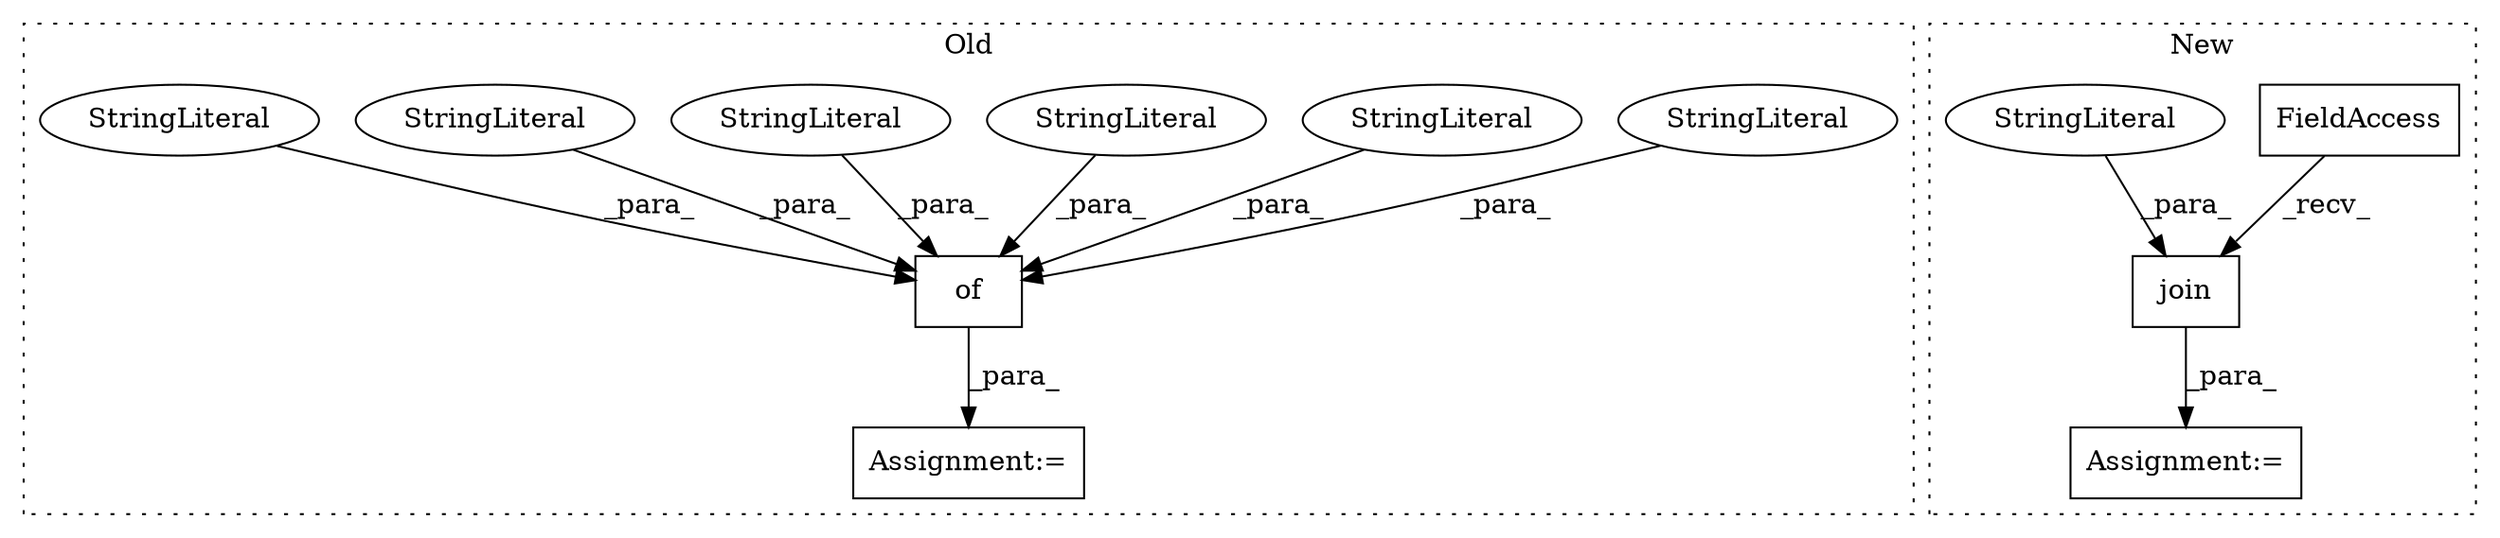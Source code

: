 digraph G {
subgraph cluster0 {
1 [label="of" a="32" s="1107,1229" l="3,1" shape="box"];
3 [label="StringLiteral" a="45" s="1123" l="13" shape="ellipse"];
4 [label="StringLiteral" a="45" s="1110" l="6" shape="ellipse"];
8 [label="Assignment:=" a="7" s="1102" l="1" shape="box"];
9 [label="StringLiteral" a="45" s="1137" l="55" shape="ellipse"];
10 [label="StringLiteral" a="45" s="1213" l="14" shape="ellipse"];
11 [label="StringLiteral" a="45" s="1117" l="5" shape="ellipse"];
12 [label="StringLiteral" a="45" s="1193" l="14" shape="ellipse"];
label = "Old";
style="dotted";
}
subgraph cluster1 {
2 [label="join" a="32" s="305,338" l="5,1" shape="box"];
5 [label="Assignment:=" a="7" s="294" l="1" shape="box"];
6 [label="FieldAccess" a="22" s="295" l="9" shape="box"];
7 [label="StringLiteral" a="45" s="329" l="9" shape="ellipse"];
label = "New";
style="dotted";
}
1 -> 8 [label="_para_"];
2 -> 5 [label="_para_"];
3 -> 1 [label="_para_"];
4 -> 1 [label="_para_"];
6 -> 2 [label="_recv_"];
7 -> 2 [label="_para_"];
9 -> 1 [label="_para_"];
10 -> 1 [label="_para_"];
11 -> 1 [label="_para_"];
12 -> 1 [label="_para_"];
}